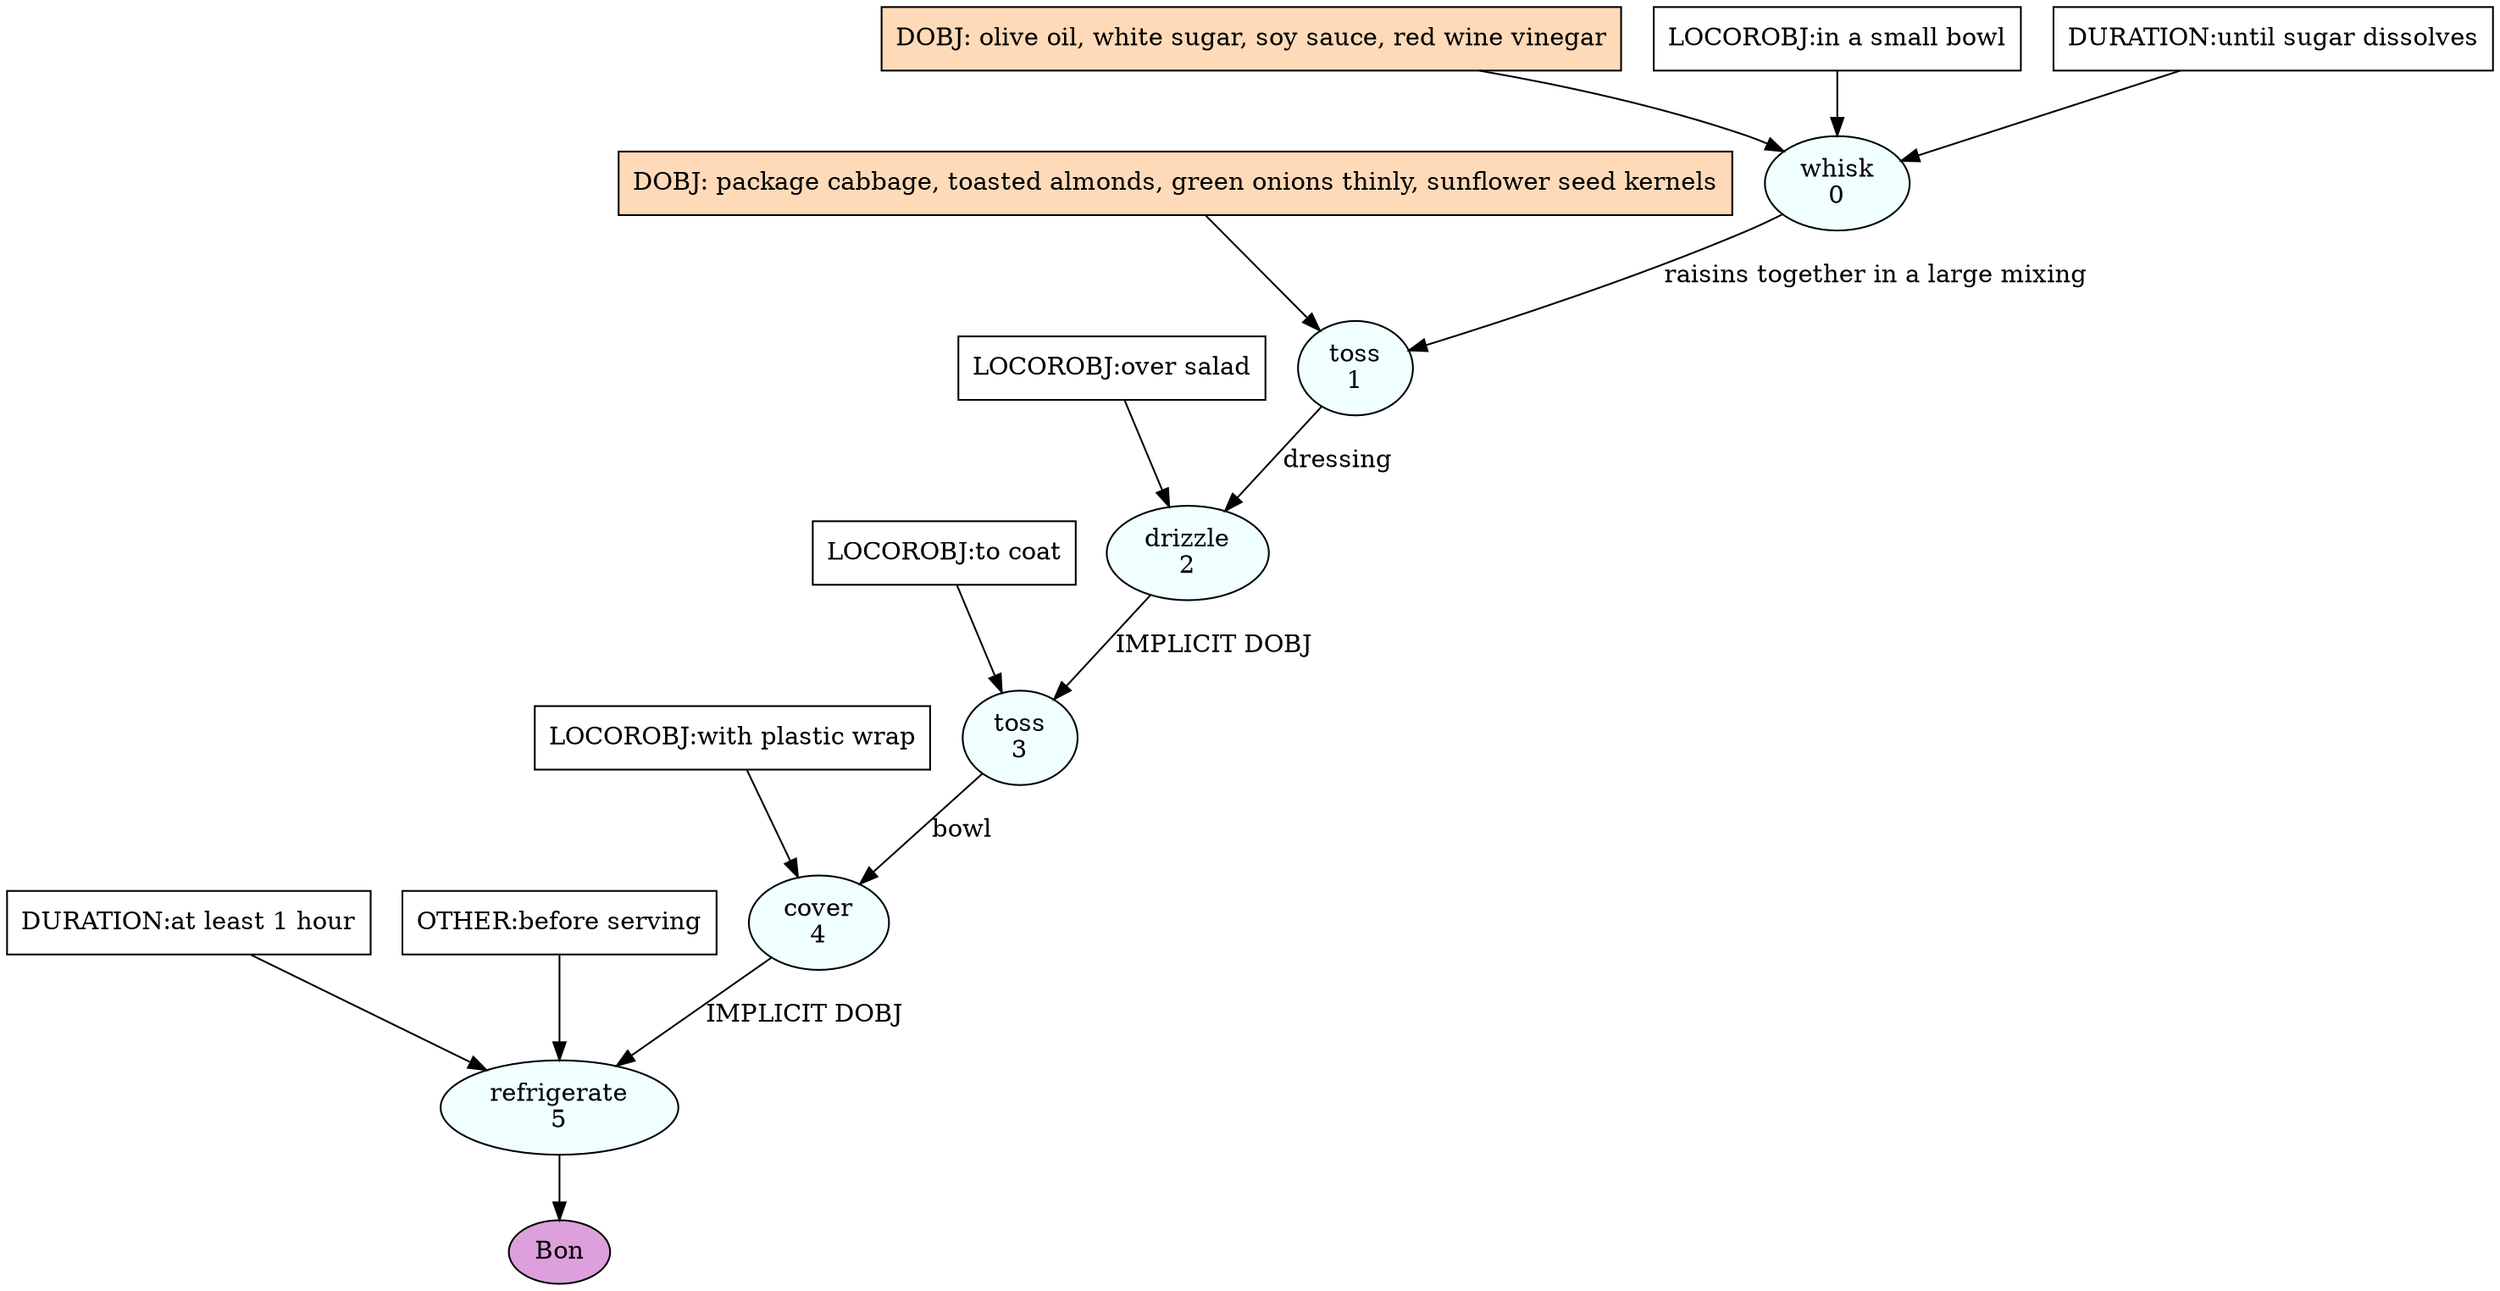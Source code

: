 digraph recipe {
E0[label="whisk
0", shape=oval, style=filled, fillcolor=azure]
E1[label="toss
1", shape=oval, style=filled, fillcolor=azure]
E2[label="drizzle
2", shape=oval, style=filled, fillcolor=azure]
E3[label="toss
3", shape=oval, style=filled, fillcolor=azure]
E4[label="cover
4", shape=oval, style=filled, fillcolor=azure]
E5[label="refrigerate
5", shape=oval, style=filled, fillcolor=azure]
D0[label="DOBJ: olive oil, white sugar, soy sauce, red wine vinegar", shape=box, style=filled, fillcolor=peachpuff]
D0 -> E0
P0_0[label="LOCOROBJ:in a small bowl", shape=box, style=filled, fillcolor=white]
P0_0 -> E0
P0_1[label="DURATION:until sugar dissolves", shape=box, style=filled, fillcolor=white]
P0_1 -> E0
D1_ing[label="DOBJ: package cabbage, toasted almonds, green onions thinly, sunflower seed kernels", shape=box, style=filled, fillcolor=peachpuff]
D1_ing -> E1
E0 -> E1 [label="raisins together in a large mixing"]
E1 -> E2 [label="dressing"]
P2_0_0[label="LOCOROBJ:over salad", shape=box, style=filled, fillcolor=white]
P2_0_0 -> E2
E2 -> E3 [label="IMPLICIT DOBJ"]
P3_0_0[label="LOCOROBJ:to coat", shape=box, style=filled, fillcolor=white]
P3_0_0 -> E3
E3 -> E4 [label="bowl"]
P4_0_0[label="LOCOROBJ:with plastic wrap", shape=box, style=filled, fillcolor=white]
P4_0_0 -> E4
E4 -> E5 [label="IMPLICIT DOBJ"]
P5_0_0[label="DURATION:at least 1 hour", shape=box, style=filled, fillcolor=white]
P5_0_0 -> E5
P5_1_0[label="OTHER:before serving", shape=box, style=filled, fillcolor=white]
P5_1_0 -> E5
EOR[label="Bon", shape=oval, style=filled, fillcolor=plum]
E5 -> EOR
}
